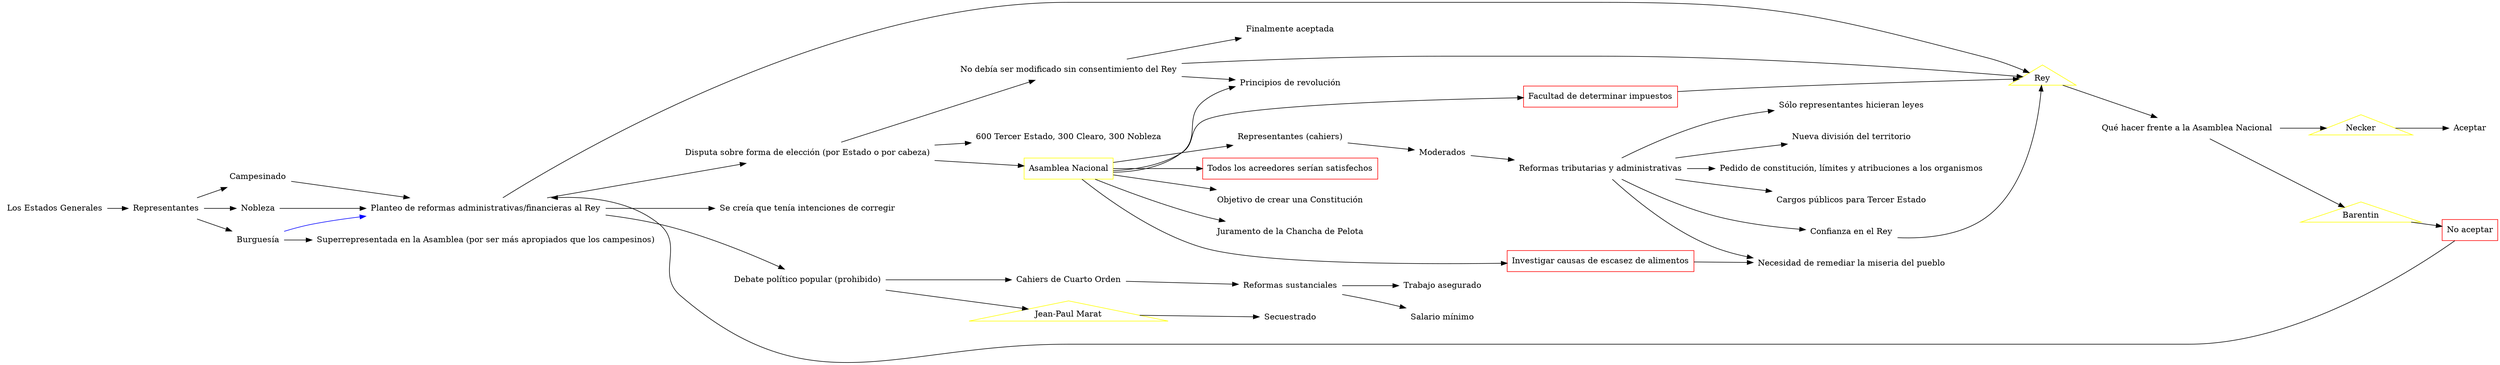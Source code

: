 digraph {
  rankdir=LR;
  "Los Estados Generales"[shape=box][color=white]
  "Representantes"[shape=box][color=white]
  "Nobleza"[shape=box][color=white]
  "Campesinado"[shape=box][color=white]
  "Burguesía"[shape=box][color=white]
  "Planteo de reformas administrativas/financieras al Rey"[shape=box][color=white]
  "Disputa sobre forma de elección (por Estado o por cabeza)"[shape=box][color=white]
  "Asamblea Nacional"[shape=box][color=yellow]
  "Objetivo de crear una Constitución"[shape=box][color=white]
  "Juramento de la Chancha de Pelota"[shape=box][color=white]
  "Superrepresentada en la Asamblea (por ser más apropiados que los campesinos)"[shape=box][color=white]
  "Representantes (cahiers)"[shape=box][color=white]
  "Moderados"[shape=box][color=white]
  "Reformas tributarias y administrativas"[shape=box][color=white]
  "Necesidad de remediar la miseria del pueblo"[shape=box][color=white]
  "Cargos públicos para Tercer Estado"[shape=box][color=white]
  "Confianza en el Rey"[shape=box][color=white]
  "Sólo representantes hicieran leyes"[shape=box][color=white]
  "Nueva división del territorio"[shape=box][color=white]
  "Pedido de constitución, límites y atribuciones a los organismos"[shape=box][color=white]
  "600 Tercer Estado, 300 Clearo, 300 Nobleza"[shape=box][color=white]
  "Debate político popular (prohibido)"[shape=box][color=white]
  "Jean-Paul Marat"[shape=triangle][color=yellow]
  "Secuestrado"[shape=box][color=white]
  "Cahiers de Cuarto Orden"[shape=box][color=white]
  "Reformas sustanciales"[shape=box][color=white]
  "Trabajo asegurado"[shape=box][color=white]
  "Salario mínimo"[shape=box][color=white]
  "Se creía que tenía intenciones de corregir"[shape=box][color=white]
  "No debía ser modificado sin consentimiento del Rey"[shape=box][color=white]
  "Principios de revolución"[shape=box][color=white]
  "Finalmente aceptada"[shape=box][color=white]
  "Rey"[shape=triangle][color=yellow]
  "Facultad de determinar impuestos"[shape=box][color=red]
  "Todos los acreedores serían satisfechos"[shape=box][color=red]
  "Investigar causas de escasez de alimentos"[shape=box][color=red]
  "Qué hacer frente a la Asamblea Nacional "[shape=box][color=white]
  "Necker"[shape=triangle][color=yellow]
  "Barentin"[shape=triangle][color=yellow]
  "Aceptar"[shape=box][color=white]
  "No aceptar"[shape=box][color=red]
  "Los Estados Generales"->"Representantes"[color=black]
  "Representantes"->"Nobleza"[color=black]
  "Representantes"->"Campesinado"[color=black]
  "Representantes"->"Burguesía"[color=black]
  "Nobleza"->"Planteo de reformas administrativas/financieras al Rey"[color=black]
  "Burguesía"->"Planteo de reformas administrativas/financieras al Rey"[color=blue]
  "Campesinado"->"Planteo de reformas administrativas/financieras al Rey"[color=black]
  "Planteo de reformas administrativas/financieras al Rey"->"Disputa sobre forma de elección (por Estado o por cabeza)"[color=black]
  "Disputa sobre forma de elección (por Estado o por cabeza)"->"Asamblea Nacional"[color=black]
  "Asamblea Nacional"->"Objetivo de crear una Constitución"[color=black]
  "Asamblea Nacional"->"Juramento de la Chancha de Pelota"[color=black]
  "Burguesía"->"Superrepresentada en la Asamblea (por ser más apropiados que los campesinos)"[color=black]
  "Asamblea Nacional"->"Representantes (cahiers)"[color=black]
  "Representantes (cahiers)"->"Moderados"[color=black]
  "Moderados"->"Reformas tributarias y administrativas"[color=black]
  "Reformas tributarias y administrativas"->"Necesidad de remediar la miseria del pueblo"[color=black]
  "Reformas tributarias y administrativas"->"Cargos públicos para Tercer Estado"[color=black]
  "Reformas tributarias y administrativas"->"Confianza en el Rey"[color=black]
  "Reformas tributarias y administrativas"->"Sólo representantes hicieran leyes"[color=black]
  "Reformas tributarias y administrativas"->"Nueva división del territorio"[color=black]
  "Reformas tributarias y administrativas"->"Pedido de constitución, límites y atribuciones a los organismos"[color=black]
  "Disputa sobre forma de elección (por Estado o por cabeza)"->"600 Tercer Estado, 300 Clearo, 300 Nobleza"[color=black]
  "Debate político popular (prohibido)"->"Jean-Paul Marat"[color=black]
  "Jean-Paul Marat"->"Secuestrado"[color=black]
  "Planteo de reformas administrativas/financieras al Rey"->"Debate político popular (prohibido)"[color=black]
  "Debate político popular (prohibido)"->"Cahiers de Cuarto Orden"[color=black]
  "Cahiers de Cuarto Orden"->"Reformas sustanciales"[color=black]
  "Reformas sustanciales"->"Trabajo asegurado"[color=black]
  "Reformas sustanciales"->"Salario mínimo"[color=black]
  "Planteo de reformas administrativas/financieras al Rey"->"Se creía que tenía intenciones de corregir"[color=black]
  "Disputa sobre forma de elección (por Estado o por cabeza)"->"No debía ser modificado sin consentimiento del Rey"[color=black]
  "No debía ser modificado sin consentimiento del Rey"->"Principios de revolución"[color=black]
  "No debía ser modificado sin consentimiento del Rey"->"Finalmente aceptada"[color=black]
  "Asamblea Nacional"->"Principios de revolución"[color=black]
  "No debía ser modificado sin consentimiento del Rey"->"Rey"[color=black]
  "Confianza en el Rey"->"Rey"[color=black]
  "Planteo de reformas administrativas/financieras al Rey"->"Rey"[color=black]
  "Asamblea Nacional"->"Facultad de determinar impuestos"[color=black]
  "Asamblea Nacional"->"Todos los acreedores serían satisfechos"[color=black]
  "Asamblea Nacional"->"Investigar causas de escasez de alimentos"[color=black]
  "Facultad de determinar impuestos"->"Rey"[color=black]
  "Investigar causas de escasez de alimentos"->"Necesidad de remediar la miseria del pueblo"[color=black]
  "Rey"->"Qué hacer frente a la Asamblea Nacional "[color=black]
  "Qué hacer frente a la Asamblea Nacional "->"Necker"[color=black]
  "Qué hacer frente a la Asamblea Nacional "->"Barentin"[color=black]
  "Necker"->"Aceptar"[color=black]
  "Barentin"->"No aceptar"[color=black]
  "No aceptar"->"Planteo de reformas administrativas/financieras al Rey"[color=black]
}